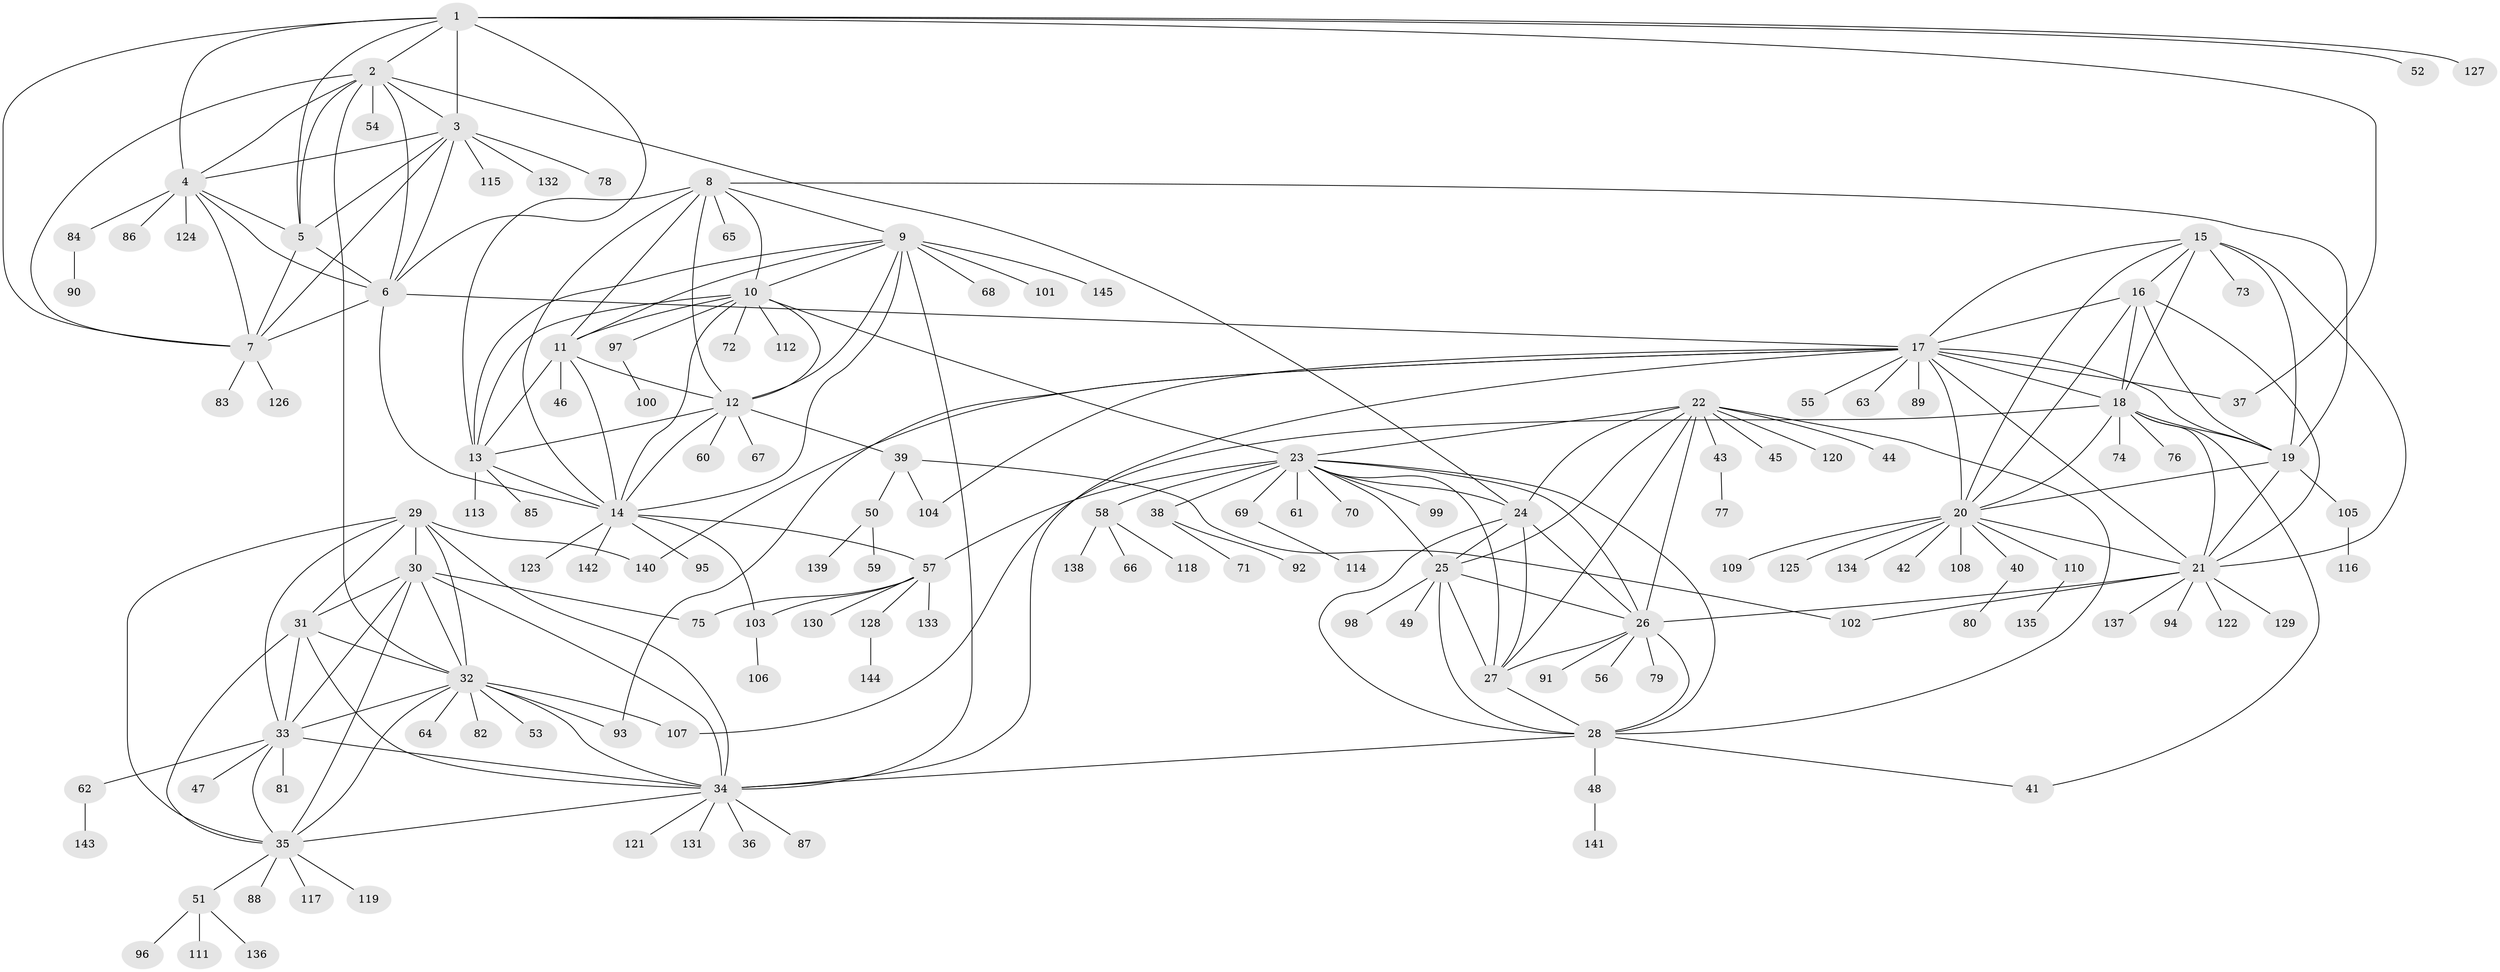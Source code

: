 // Generated by graph-tools (version 1.1) at 2025/11/02/27/25 16:11:37]
// undirected, 145 vertices, 235 edges
graph export_dot {
graph [start="1"]
  node [color=gray90,style=filled];
  1;
  2;
  3;
  4;
  5;
  6;
  7;
  8;
  9;
  10;
  11;
  12;
  13;
  14;
  15;
  16;
  17;
  18;
  19;
  20;
  21;
  22;
  23;
  24;
  25;
  26;
  27;
  28;
  29;
  30;
  31;
  32;
  33;
  34;
  35;
  36;
  37;
  38;
  39;
  40;
  41;
  42;
  43;
  44;
  45;
  46;
  47;
  48;
  49;
  50;
  51;
  52;
  53;
  54;
  55;
  56;
  57;
  58;
  59;
  60;
  61;
  62;
  63;
  64;
  65;
  66;
  67;
  68;
  69;
  70;
  71;
  72;
  73;
  74;
  75;
  76;
  77;
  78;
  79;
  80;
  81;
  82;
  83;
  84;
  85;
  86;
  87;
  88;
  89;
  90;
  91;
  92;
  93;
  94;
  95;
  96;
  97;
  98;
  99;
  100;
  101;
  102;
  103;
  104;
  105;
  106;
  107;
  108;
  109;
  110;
  111;
  112;
  113;
  114;
  115;
  116;
  117;
  118;
  119;
  120;
  121;
  122;
  123;
  124;
  125;
  126;
  127;
  128;
  129;
  130;
  131;
  132;
  133;
  134;
  135;
  136;
  137;
  138;
  139;
  140;
  141;
  142;
  143;
  144;
  145;
  1 -- 2;
  1 -- 3;
  1 -- 4;
  1 -- 5;
  1 -- 6;
  1 -- 7;
  1 -- 37;
  1 -- 52;
  1 -- 127;
  2 -- 3;
  2 -- 4;
  2 -- 5;
  2 -- 6;
  2 -- 7;
  2 -- 24;
  2 -- 32;
  2 -- 54;
  3 -- 4;
  3 -- 5;
  3 -- 6;
  3 -- 7;
  3 -- 78;
  3 -- 115;
  3 -- 132;
  4 -- 5;
  4 -- 6;
  4 -- 7;
  4 -- 84;
  4 -- 86;
  4 -- 124;
  5 -- 6;
  5 -- 7;
  6 -- 7;
  6 -- 14;
  6 -- 17;
  7 -- 83;
  7 -- 126;
  8 -- 9;
  8 -- 10;
  8 -- 11;
  8 -- 12;
  8 -- 13;
  8 -- 14;
  8 -- 19;
  8 -- 65;
  9 -- 10;
  9 -- 11;
  9 -- 12;
  9 -- 13;
  9 -- 14;
  9 -- 34;
  9 -- 68;
  9 -- 101;
  9 -- 145;
  10 -- 11;
  10 -- 12;
  10 -- 13;
  10 -- 14;
  10 -- 23;
  10 -- 72;
  10 -- 97;
  10 -- 112;
  11 -- 12;
  11 -- 13;
  11 -- 14;
  11 -- 46;
  12 -- 13;
  12 -- 14;
  12 -- 39;
  12 -- 60;
  12 -- 67;
  13 -- 14;
  13 -- 85;
  13 -- 113;
  14 -- 57;
  14 -- 95;
  14 -- 103;
  14 -- 123;
  14 -- 142;
  15 -- 16;
  15 -- 17;
  15 -- 18;
  15 -- 19;
  15 -- 20;
  15 -- 21;
  15 -- 73;
  16 -- 17;
  16 -- 18;
  16 -- 19;
  16 -- 20;
  16 -- 21;
  17 -- 18;
  17 -- 19;
  17 -- 20;
  17 -- 21;
  17 -- 34;
  17 -- 37;
  17 -- 55;
  17 -- 63;
  17 -- 89;
  17 -- 93;
  17 -- 104;
  17 -- 140;
  18 -- 19;
  18 -- 20;
  18 -- 21;
  18 -- 41;
  18 -- 74;
  18 -- 76;
  18 -- 107;
  19 -- 20;
  19 -- 21;
  19 -- 105;
  20 -- 21;
  20 -- 40;
  20 -- 42;
  20 -- 108;
  20 -- 109;
  20 -- 110;
  20 -- 125;
  20 -- 134;
  21 -- 26;
  21 -- 94;
  21 -- 102;
  21 -- 122;
  21 -- 129;
  21 -- 137;
  22 -- 23;
  22 -- 24;
  22 -- 25;
  22 -- 26;
  22 -- 27;
  22 -- 28;
  22 -- 43;
  22 -- 44;
  22 -- 45;
  22 -- 120;
  23 -- 24;
  23 -- 25;
  23 -- 26;
  23 -- 27;
  23 -- 28;
  23 -- 38;
  23 -- 57;
  23 -- 58;
  23 -- 61;
  23 -- 69;
  23 -- 70;
  23 -- 99;
  24 -- 25;
  24 -- 26;
  24 -- 27;
  24 -- 28;
  25 -- 26;
  25 -- 27;
  25 -- 28;
  25 -- 49;
  25 -- 98;
  26 -- 27;
  26 -- 28;
  26 -- 56;
  26 -- 79;
  26 -- 91;
  27 -- 28;
  28 -- 34;
  28 -- 41;
  28 -- 48;
  29 -- 30;
  29 -- 31;
  29 -- 32;
  29 -- 33;
  29 -- 34;
  29 -- 35;
  29 -- 140;
  30 -- 31;
  30 -- 32;
  30 -- 33;
  30 -- 34;
  30 -- 35;
  30 -- 75;
  31 -- 32;
  31 -- 33;
  31 -- 34;
  31 -- 35;
  32 -- 33;
  32 -- 34;
  32 -- 35;
  32 -- 53;
  32 -- 64;
  32 -- 82;
  32 -- 93;
  32 -- 107;
  33 -- 34;
  33 -- 35;
  33 -- 47;
  33 -- 62;
  33 -- 81;
  34 -- 35;
  34 -- 36;
  34 -- 87;
  34 -- 121;
  34 -- 131;
  35 -- 51;
  35 -- 88;
  35 -- 117;
  35 -- 119;
  38 -- 71;
  38 -- 92;
  39 -- 50;
  39 -- 102;
  39 -- 104;
  40 -- 80;
  43 -- 77;
  48 -- 141;
  50 -- 59;
  50 -- 139;
  51 -- 96;
  51 -- 111;
  51 -- 136;
  57 -- 75;
  57 -- 103;
  57 -- 128;
  57 -- 130;
  57 -- 133;
  58 -- 66;
  58 -- 118;
  58 -- 138;
  62 -- 143;
  69 -- 114;
  84 -- 90;
  97 -- 100;
  103 -- 106;
  105 -- 116;
  110 -- 135;
  128 -- 144;
}

